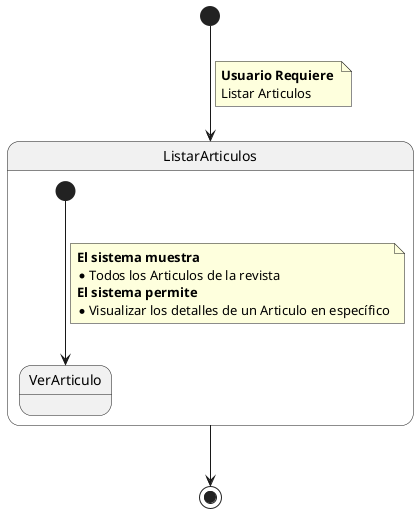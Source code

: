@startuml Detalle Caso de Uso Listar Articulos

State ListarArticulos {

    State  VerArticulo  
    [*] ---> VerArticulo
    note on link
        **El sistema muestra **
        * Todos los Articulos de la revista
        **El sistema permite **
        * Visualizar los detalles de un Articulo en específico
    end note

}

[*] --> ListarArticulos
note on link
    **Usuario Requiere **
    Listar Articulos
end note

ListarArticulos --> [*]

@enduml